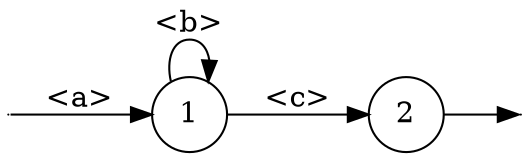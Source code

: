 digraph
{
  vcsn_context = "lao_ratexpset<lal_char(abc)_b>"
  rankdir = LR
  {
    node [shape = point, width = 0]
    I1
    F2
  }
  {
    node [shape = circle]
    1
    2
  }
  I1 -> 1 [label = "<a>"]
  1 -> 1 [label = "<b>"]
  1 -> 2 [label = "<c>"]
  2 -> F2
}
